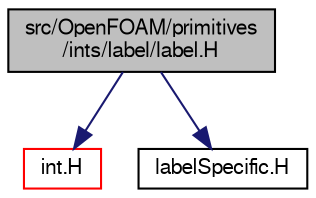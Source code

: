 digraph "src/OpenFOAM/primitives/ints/label/label.H"
{
  bgcolor="transparent";
  edge [fontname="FreeSans",fontsize="10",labelfontname="FreeSans",labelfontsize="10"];
  node [fontname="FreeSans",fontsize="10",shape=record];
  Node1 [label="src/OpenFOAM/primitives\l/ints/label/label.H",height=0.2,width=0.4,color="black", fillcolor="grey75", style="filled" fontcolor="black"];
  Node1 -> Node2 [color="midnightblue",fontsize="10",style="solid",fontname="FreeSans"];
  Node2 [label="int.H",height=0.2,width=0.4,color="red",URL="$a08413.html",tooltip="System integer. "];
  Node1 -> Node3 [color="midnightblue",fontsize="10",style="solid",fontname="FreeSans"];
  Node3 [label="labelSpecific.H",height=0.2,width=0.4,color="black",URL="$a08423.html"];
}
